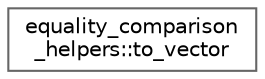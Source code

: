 digraph "类继承关系图"
{
 // LATEX_PDF_SIZE
  bgcolor="transparent";
  edge [fontname=Helvetica,fontsize=10,labelfontname=Helvetica,labelfontsize=10];
  node [fontname=Helvetica,fontsize=10,shape=box,height=0.2,width=0.4];
  rankdir="LR";
  Node0 [id="Node000000",label="equality_comparison\l_helpers::to_vector",height=0.2,width=0.4,color="grey40", fillcolor="white", style="filled",URL="$structequality__comparison__helpers_1_1to__vector.html",tooltip=" "];
}

